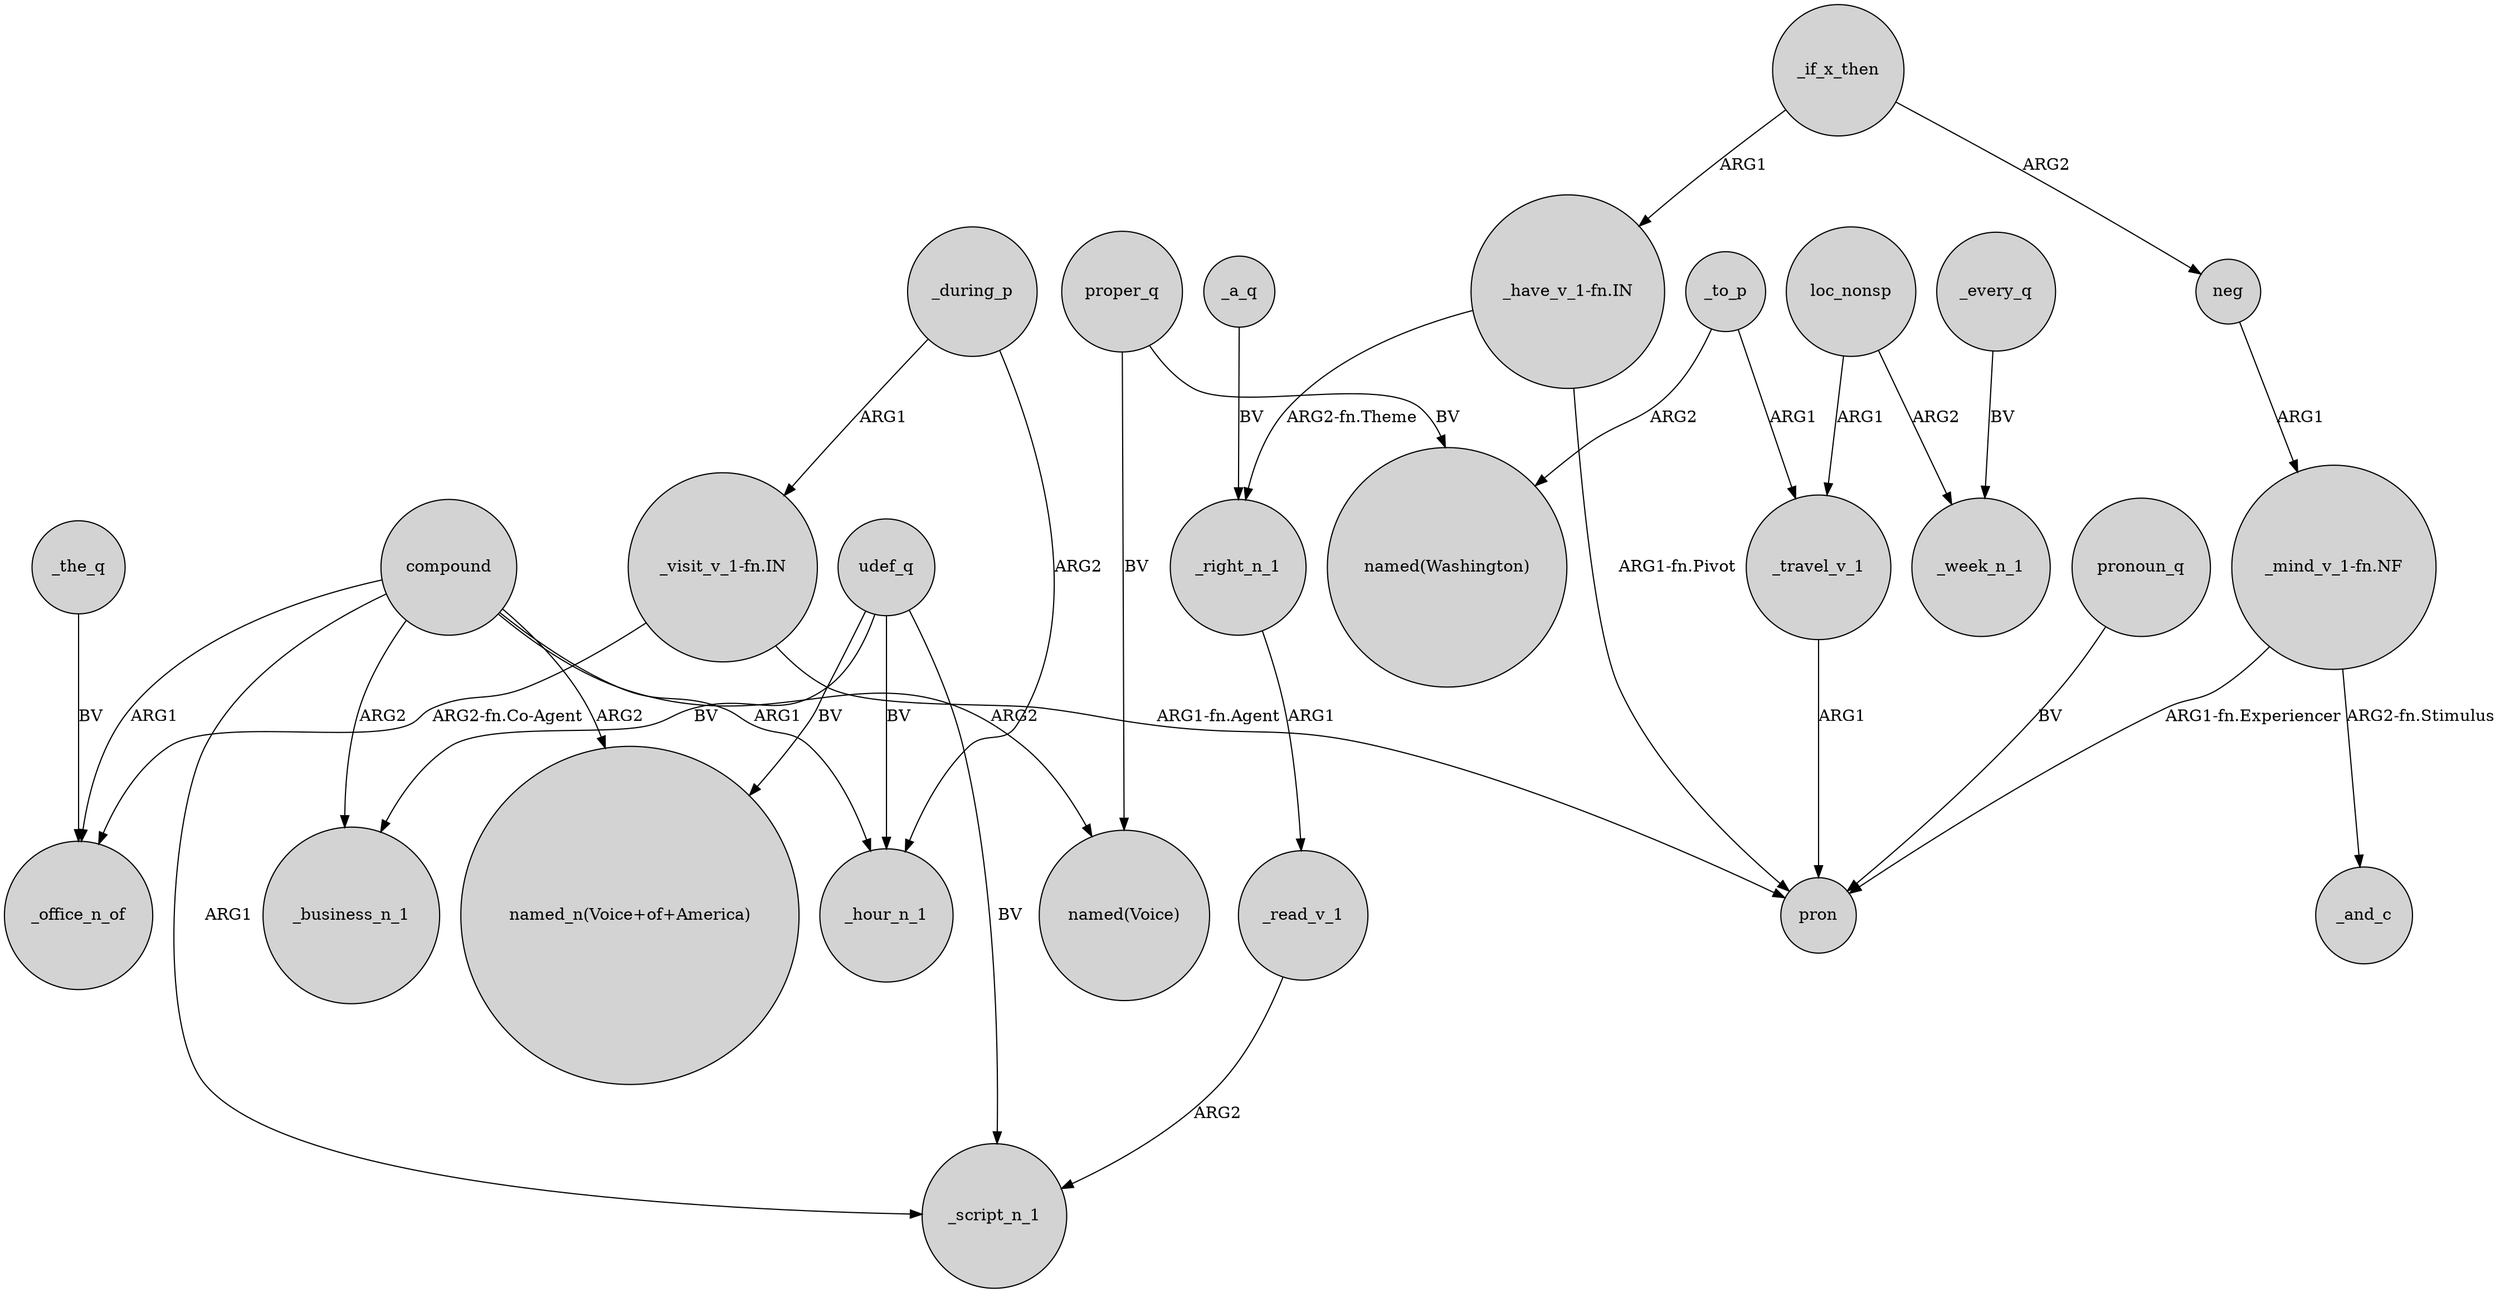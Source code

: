 digraph {
	node [shape=circle style=filled]
	compound -> _hour_n_1 [label=ARG1]
	_during_p -> _hour_n_1 [label=ARG2]
	"_have_v_1-fn.IN" -> _right_n_1 [label="ARG2-fn.Theme"]
	_to_p -> _travel_v_1 [label=ARG1]
	compound -> "named(Voice)" [label=ARG2]
	udef_q -> _hour_n_1 [label=BV]
	_read_v_1 -> _script_n_1 [label=ARG2]
	compound -> _office_n_of [label=ARG1]
	_right_n_1 -> _read_v_1 [label=ARG1]
	_to_p -> "named(Washington)" [label=ARG2]
	"_mind_v_1-fn.NF" -> _and_c [label="ARG2-fn.Stimulus"]
	_every_q -> _week_n_1 [label=BV]
	"_have_v_1-fn.IN" -> pron [label="ARG1-fn.Pivot"]
	neg -> "_mind_v_1-fn.NF" [label=ARG1]
	_the_q -> _office_n_of [label=BV]
	proper_q -> "named(Washington)" [label=BV]
	_if_x_then -> neg [label=ARG2]
	_if_x_then -> "_have_v_1-fn.IN" [label=ARG1]
	_travel_v_1 -> pron [label=ARG1]
	udef_q -> "named_n(Voice+of+America)" [label=BV]
	compound -> "named_n(Voice+of+America)" [label=ARG2]
	pronoun_q -> pron [label=BV]
	loc_nonsp -> _week_n_1 [label=ARG2]
	loc_nonsp -> _travel_v_1 [label=ARG1]
	"_visit_v_1-fn.IN" -> _office_n_of [label="ARG2-fn.Co-Agent"]
	compound -> _business_n_1 [label=ARG2]
	compound -> _script_n_1 [label=ARG1]
	udef_q -> _business_n_1 [label=BV]
	udef_q -> _script_n_1 [label=BV]
	_a_q -> _right_n_1 [label=BV]
	proper_q -> "named(Voice)" [label=BV]
	_during_p -> "_visit_v_1-fn.IN" [label=ARG1]
	"_mind_v_1-fn.NF" -> pron [label="ARG1-fn.Experiencer"]
	"_visit_v_1-fn.IN" -> pron [label="ARG1-fn.Agent"]
}
